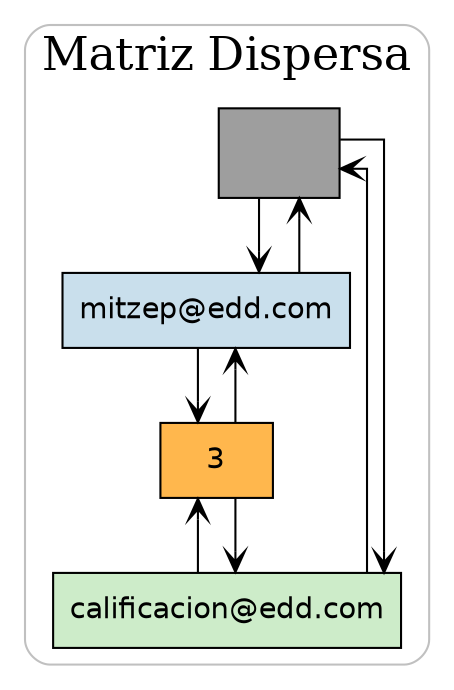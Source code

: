 digraph Relaciones {
  graph [splines=ortho, bgcolor="white"]; rankdir=TB;
  node [shape=box, fontname="Helvetica"]; edge [arrowhead=vee, color="black"];
  subgraph cluster_matriz { label="Matriz Dispersa"; labelloc=top; fontsize=22; style="rounded"; color="#C0C0C0";
    "rootCorner" [shape=box, style="filled", fillcolor="#9E9E9E", width=0.8, height=0.6, label=""];
    "col_mitzep_at_edd_com" [label="mitzep@edd.com", style="filled", fillcolor="#C9DFEC"];
    "row_calificacion_at_edd_com" [label="calificacion@edd.com", style="filled", fillcolor="#CDECC9"];
    "rootCorner" -> "col_mitzep_at_edd_com";
    "col_mitzep_at_edd_com" -> "rootCorner";
    "rootCorner" -> "row_calificacion_at_edd_com";
    "row_calificacion_at_edd_com" -> "rootCorner";
    "f_calificacion@edd.com_c_mitzep_at_edd_com" [label="3", style="filled", fillcolor="#FFB74D"];
    "row_calificacion_at_edd_com" -> "f_calificacion@edd.com_c_mitzep_at_edd_com"; "f_calificacion@edd.com_c_mitzep_at_edd_com" -> "row_calificacion_at_edd_com";
    "col_mitzep_at_edd_com" -> "f_calificacion@edd.com_c_mitzep_at_edd_com"; "f_calificacion@edd.com_c_mitzep_at_edd_com" -> "col_mitzep_at_edd_com";
  }
}
